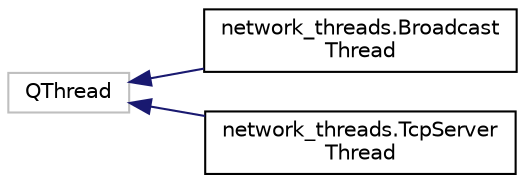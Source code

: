 digraph "Graphical Class Hierarchy"
{
 // LATEX_PDF_SIZE
  edge [fontname="Helvetica",fontsize="10",labelfontname="Helvetica",labelfontsize="10"];
  node [fontname="Helvetica",fontsize="10",shape=record];
  rankdir="LR";
  Node11 [label="QThread",height=0.2,width=0.4,color="grey75", fillcolor="white", style="filled",tooltip=" "];
  Node11 -> Node0 [dir="back",color="midnightblue",fontsize="10",style="solid",fontname="Helvetica"];
  Node0 [label="network_threads.Broadcast\lThread",height=0.2,width=0.4,color="black", fillcolor="white", style="filled",URL="$classnetwork__threads_1_1BroadcastThread.html",tooltip=" "];
  Node11 -> Node13 [dir="back",color="midnightblue",fontsize="10",style="solid",fontname="Helvetica"];
  Node13 [label="network_threads.TcpServer\lThread",height=0.2,width=0.4,color="black", fillcolor="white", style="filled",URL="$classnetwork__threads_1_1TcpServerThread.html",tooltip=" "];
}

